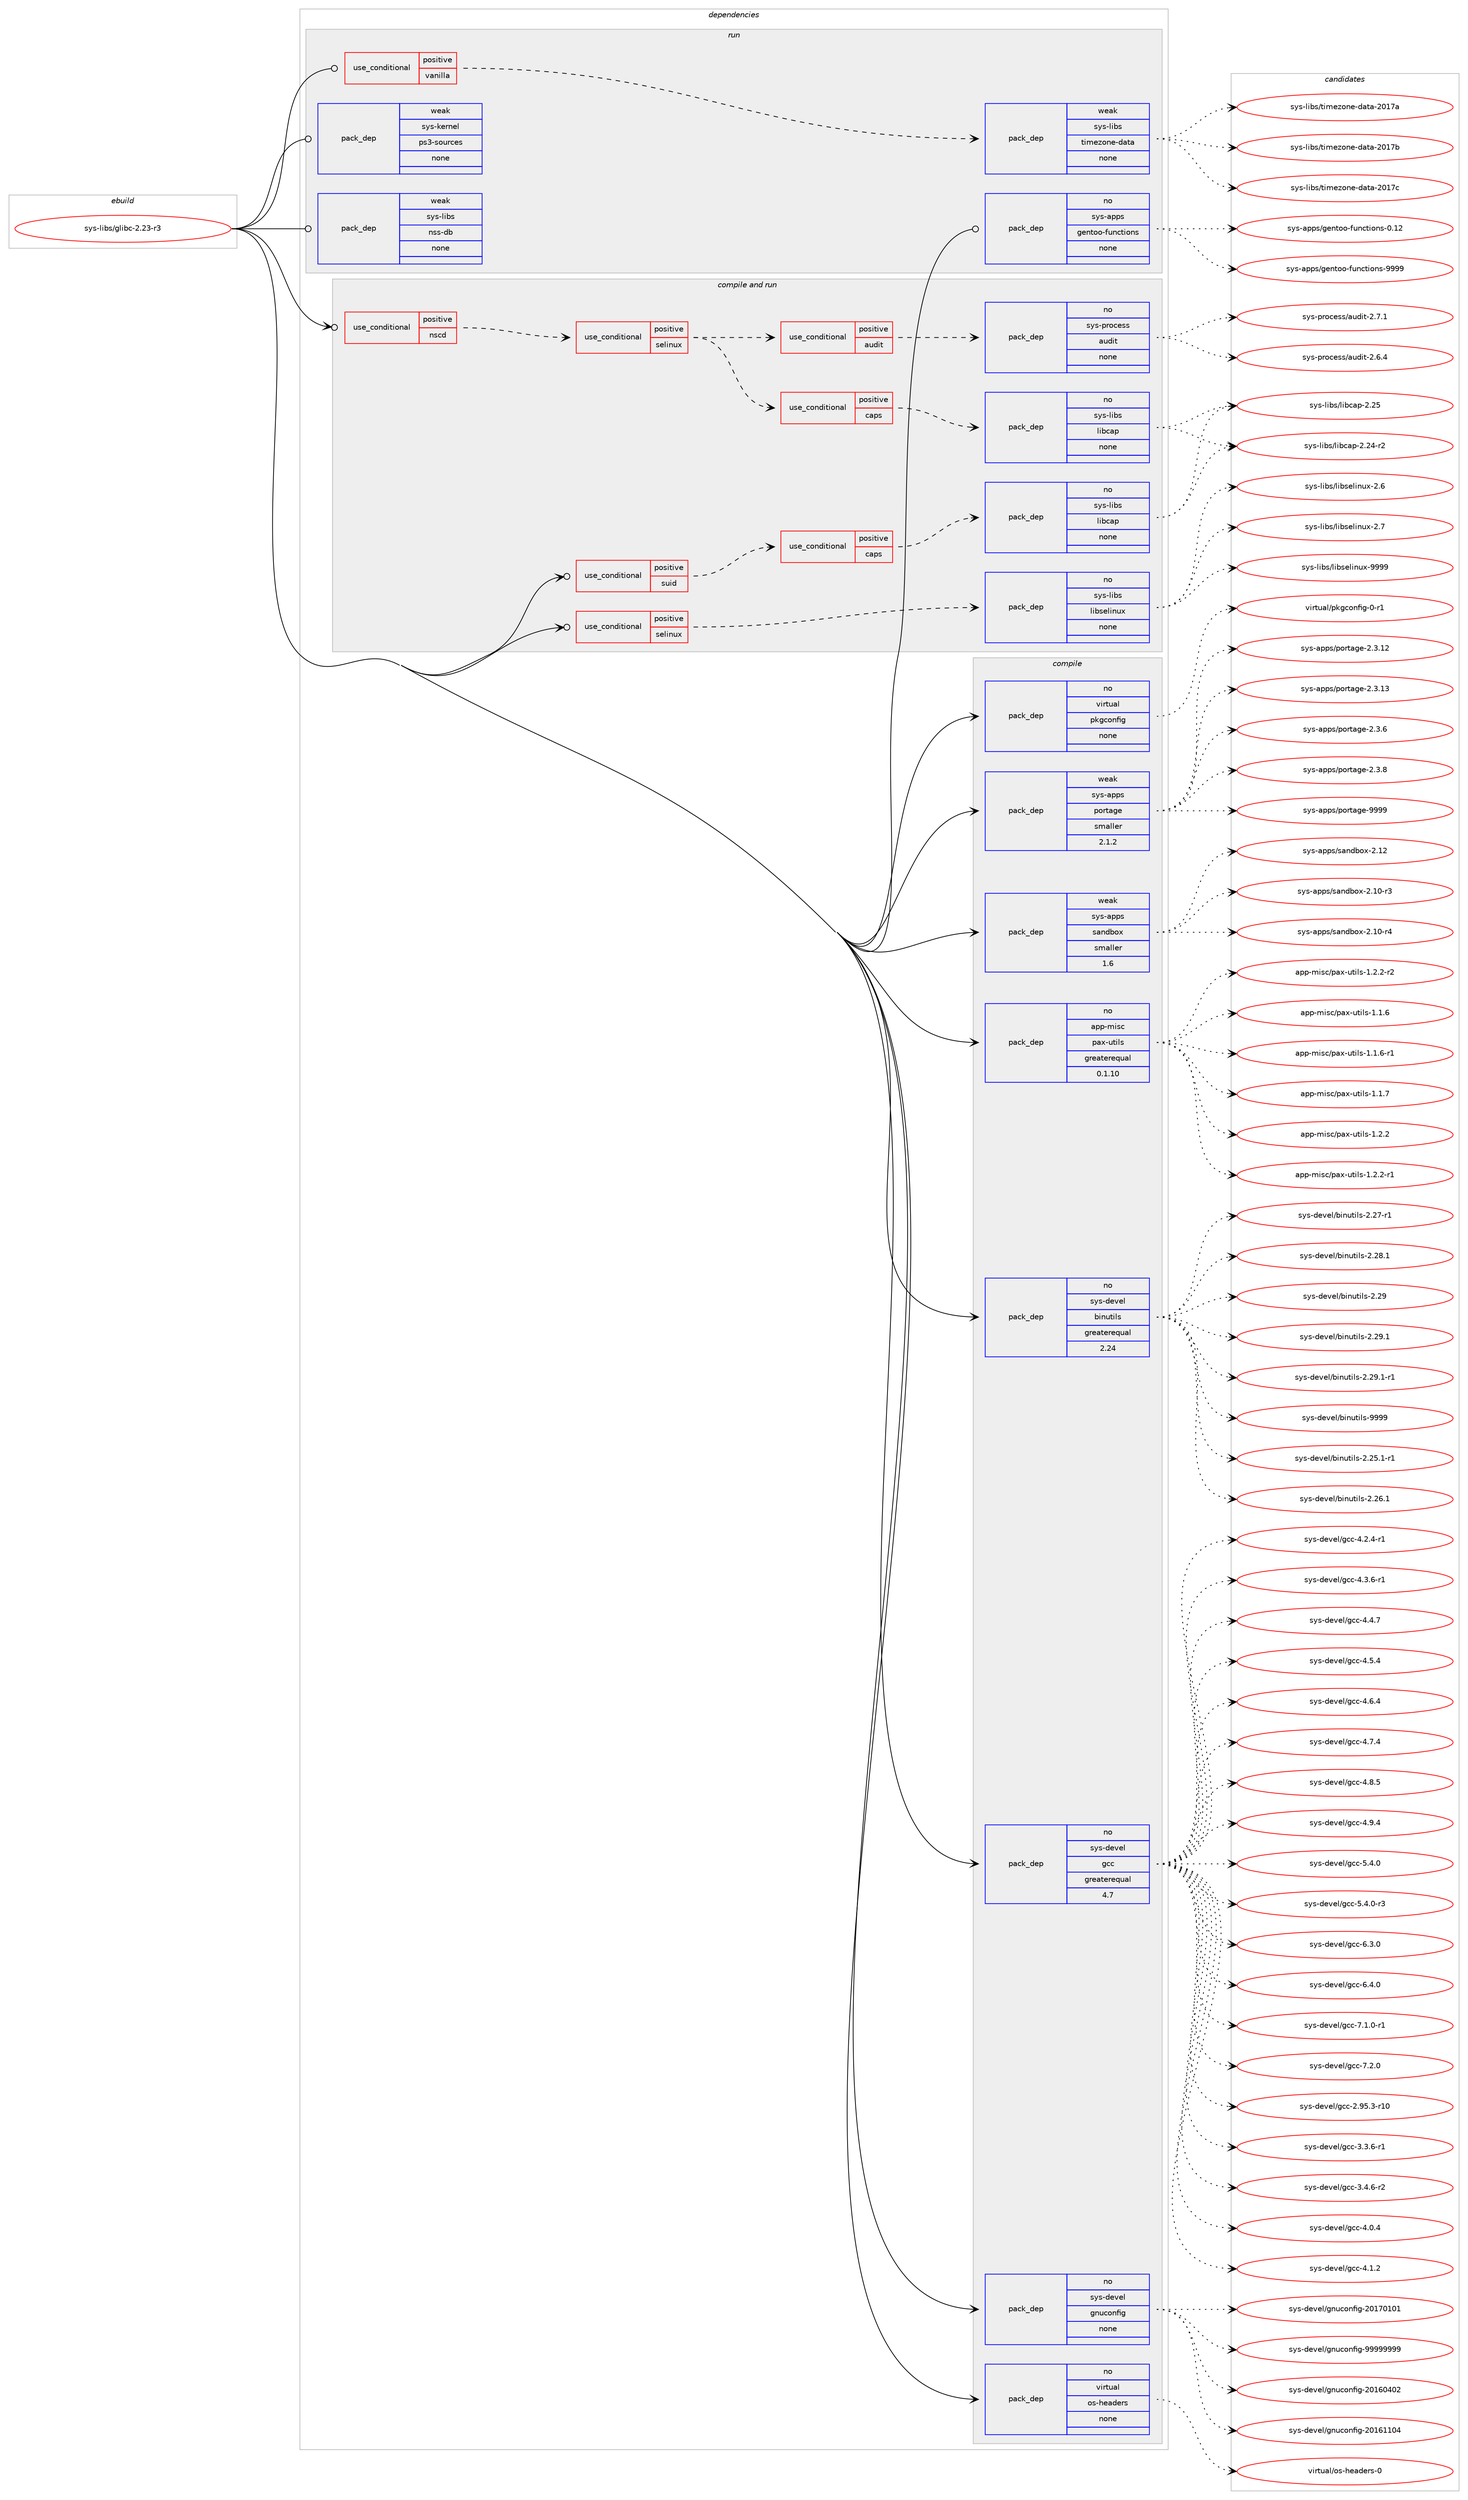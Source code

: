digraph prolog {

# *************
# Graph options
# *************

newrank=true;
concentrate=true;
compound=true;
graph [rankdir=LR,fontname=Helvetica,fontsize=10,ranksep=1.5];#, ranksep=2.5, nodesep=0.2];
edge  [arrowhead=vee];
node  [fontname=Helvetica,fontsize=10];

# **********
# The ebuild
# **********

subgraph cluster_leftcol {
color=gray;
rank=same;
label=<<i>ebuild</i>>;
id [label="sys-libs/glibc-2.23-r3", color=red, width=4, href="../sys-libs/glibc-2.23-r3.svg"];
}

# ****************
# The dependencies
# ****************

subgraph cluster_midcol {
color=gray;
label=<<i>dependencies</i>>;
subgraph cluster_compile {
fillcolor="#eeeeee";
style=filled;
label=<<i>compile</i>>;
subgraph pack367309 {
dependency494149 [label=<<TABLE BORDER="0" CELLBORDER="1" CELLSPACING="0" CELLPADDING="4" WIDTH="220"><TR><TD ROWSPAN="6" CELLPADDING="30">pack_dep</TD></TR><TR><TD WIDTH="110">no</TD></TR><TR><TD>app-misc</TD></TR><TR><TD>pax-utils</TD></TR><TR><TD>greaterequal</TD></TR><TR><TD>0.1.10</TD></TR></TABLE>>, shape=none, color=blue];
}
id:e -> dependency494149:w [weight=20,style="solid",arrowhead="vee"];
subgraph pack367310 {
dependency494150 [label=<<TABLE BORDER="0" CELLBORDER="1" CELLSPACING="0" CELLPADDING="4" WIDTH="220"><TR><TD ROWSPAN="6" CELLPADDING="30">pack_dep</TD></TR><TR><TD WIDTH="110">no</TD></TR><TR><TD>sys-devel</TD></TR><TR><TD>binutils</TD></TR><TR><TD>greaterequal</TD></TR><TR><TD>2.24</TD></TR></TABLE>>, shape=none, color=blue];
}
id:e -> dependency494150:w [weight=20,style="solid",arrowhead="vee"];
subgraph pack367311 {
dependency494151 [label=<<TABLE BORDER="0" CELLBORDER="1" CELLSPACING="0" CELLPADDING="4" WIDTH="220"><TR><TD ROWSPAN="6" CELLPADDING="30">pack_dep</TD></TR><TR><TD WIDTH="110">no</TD></TR><TR><TD>sys-devel</TD></TR><TR><TD>gcc</TD></TR><TR><TD>greaterequal</TD></TR><TR><TD>4.7</TD></TR></TABLE>>, shape=none, color=blue];
}
id:e -> dependency494151:w [weight=20,style="solid",arrowhead="vee"];
subgraph pack367312 {
dependency494152 [label=<<TABLE BORDER="0" CELLBORDER="1" CELLSPACING="0" CELLPADDING="4" WIDTH="220"><TR><TD ROWSPAN="6" CELLPADDING="30">pack_dep</TD></TR><TR><TD WIDTH="110">no</TD></TR><TR><TD>sys-devel</TD></TR><TR><TD>gnuconfig</TD></TR><TR><TD>none</TD></TR><TR><TD></TD></TR></TABLE>>, shape=none, color=blue];
}
id:e -> dependency494152:w [weight=20,style="solid",arrowhead="vee"];
subgraph pack367313 {
dependency494153 [label=<<TABLE BORDER="0" CELLBORDER="1" CELLSPACING="0" CELLPADDING="4" WIDTH="220"><TR><TD ROWSPAN="6" CELLPADDING="30">pack_dep</TD></TR><TR><TD WIDTH="110">no</TD></TR><TR><TD>virtual</TD></TR><TR><TD>os-headers</TD></TR><TR><TD>none</TD></TR><TR><TD></TD></TR></TABLE>>, shape=none, color=blue];
}
id:e -> dependency494153:w [weight=20,style="solid",arrowhead="vee"];
subgraph pack367314 {
dependency494154 [label=<<TABLE BORDER="0" CELLBORDER="1" CELLSPACING="0" CELLPADDING="4" WIDTH="220"><TR><TD ROWSPAN="6" CELLPADDING="30">pack_dep</TD></TR><TR><TD WIDTH="110">no</TD></TR><TR><TD>virtual</TD></TR><TR><TD>pkgconfig</TD></TR><TR><TD>none</TD></TR><TR><TD></TD></TR></TABLE>>, shape=none, color=blue];
}
id:e -> dependency494154:w [weight=20,style="solid",arrowhead="vee"];
subgraph pack367315 {
dependency494155 [label=<<TABLE BORDER="0" CELLBORDER="1" CELLSPACING="0" CELLPADDING="4" WIDTH="220"><TR><TD ROWSPAN="6" CELLPADDING="30">pack_dep</TD></TR><TR><TD WIDTH="110">weak</TD></TR><TR><TD>sys-apps</TD></TR><TR><TD>portage</TD></TR><TR><TD>smaller</TD></TR><TR><TD>2.1.2</TD></TR></TABLE>>, shape=none, color=blue];
}
id:e -> dependency494155:w [weight=20,style="solid",arrowhead="vee"];
subgraph pack367316 {
dependency494156 [label=<<TABLE BORDER="0" CELLBORDER="1" CELLSPACING="0" CELLPADDING="4" WIDTH="220"><TR><TD ROWSPAN="6" CELLPADDING="30">pack_dep</TD></TR><TR><TD WIDTH="110">weak</TD></TR><TR><TD>sys-apps</TD></TR><TR><TD>sandbox</TD></TR><TR><TD>smaller</TD></TR><TR><TD>1.6</TD></TR></TABLE>>, shape=none, color=blue];
}
id:e -> dependency494156:w [weight=20,style="solid",arrowhead="vee"];
}
subgraph cluster_compileandrun {
fillcolor="#eeeeee";
style=filled;
label=<<i>compile and run</i>>;
subgraph cond118117 {
dependency494157 [label=<<TABLE BORDER="0" CELLBORDER="1" CELLSPACING="0" CELLPADDING="4"><TR><TD ROWSPAN="3" CELLPADDING="10">use_conditional</TD></TR><TR><TD>positive</TD></TR><TR><TD>nscd</TD></TR></TABLE>>, shape=none, color=red];
subgraph cond118118 {
dependency494158 [label=<<TABLE BORDER="0" CELLBORDER="1" CELLSPACING="0" CELLPADDING="4"><TR><TD ROWSPAN="3" CELLPADDING="10">use_conditional</TD></TR><TR><TD>positive</TD></TR><TR><TD>selinux</TD></TR></TABLE>>, shape=none, color=red];
subgraph cond118119 {
dependency494159 [label=<<TABLE BORDER="0" CELLBORDER="1" CELLSPACING="0" CELLPADDING="4"><TR><TD ROWSPAN="3" CELLPADDING="10">use_conditional</TD></TR><TR><TD>positive</TD></TR><TR><TD>audit</TD></TR></TABLE>>, shape=none, color=red];
subgraph pack367317 {
dependency494160 [label=<<TABLE BORDER="0" CELLBORDER="1" CELLSPACING="0" CELLPADDING="4" WIDTH="220"><TR><TD ROWSPAN="6" CELLPADDING="30">pack_dep</TD></TR><TR><TD WIDTH="110">no</TD></TR><TR><TD>sys-process</TD></TR><TR><TD>audit</TD></TR><TR><TD>none</TD></TR><TR><TD></TD></TR></TABLE>>, shape=none, color=blue];
}
dependency494159:e -> dependency494160:w [weight=20,style="dashed",arrowhead="vee"];
}
dependency494158:e -> dependency494159:w [weight=20,style="dashed",arrowhead="vee"];
subgraph cond118120 {
dependency494161 [label=<<TABLE BORDER="0" CELLBORDER="1" CELLSPACING="0" CELLPADDING="4"><TR><TD ROWSPAN="3" CELLPADDING="10">use_conditional</TD></TR><TR><TD>positive</TD></TR><TR><TD>caps</TD></TR></TABLE>>, shape=none, color=red];
subgraph pack367318 {
dependency494162 [label=<<TABLE BORDER="0" CELLBORDER="1" CELLSPACING="0" CELLPADDING="4" WIDTH="220"><TR><TD ROWSPAN="6" CELLPADDING="30">pack_dep</TD></TR><TR><TD WIDTH="110">no</TD></TR><TR><TD>sys-libs</TD></TR><TR><TD>libcap</TD></TR><TR><TD>none</TD></TR><TR><TD></TD></TR></TABLE>>, shape=none, color=blue];
}
dependency494161:e -> dependency494162:w [weight=20,style="dashed",arrowhead="vee"];
}
dependency494158:e -> dependency494161:w [weight=20,style="dashed",arrowhead="vee"];
}
dependency494157:e -> dependency494158:w [weight=20,style="dashed",arrowhead="vee"];
}
id:e -> dependency494157:w [weight=20,style="solid",arrowhead="odotvee"];
subgraph cond118121 {
dependency494163 [label=<<TABLE BORDER="0" CELLBORDER="1" CELLSPACING="0" CELLPADDING="4"><TR><TD ROWSPAN="3" CELLPADDING="10">use_conditional</TD></TR><TR><TD>positive</TD></TR><TR><TD>selinux</TD></TR></TABLE>>, shape=none, color=red];
subgraph pack367319 {
dependency494164 [label=<<TABLE BORDER="0" CELLBORDER="1" CELLSPACING="0" CELLPADDING="4" WIDTH="220"><TR><TD ROWSPAN="6" CELLPADDING="30">pack_dep</TD></TR><TR><TD WIDTH="110">no</TD></TR><TR><TD>sys-libs</TD></TR><TR><TD>libselinux</TD></TR><TR><TD>none</TD></TR><TR><TD></TD></TR></TABLE>>, shape=none, color=blue];
}
dependency494163:e -> dependency494164:w [weight=20,style="dashed",arrowhead="vee"];
}
id:e -> dependency494163:w [weight=20,style="solid",arrowhead="odotvee"];
subgraph cond118122 {
dependency494165 [label=<<TABLE BORDER="0" CELLBORDER="1" CELLSPACING="0" CELLPADDING="4"><TR><TD ROWSPAN="3" CELLPADDING="10">use_conditional</TD></TR><TR><TD>positive</TD></TR><TR><TD>suid</TD></TR></TABLE>>, shape=none, color=red];
subgraph cond118123 {
dependency494166 [label=<<TABLE BORDER="0" CELLBORDER="1" CELLSPACING="0" CELLPADDING="4"><TR><TD ROWSPAN="3" CELLPADDING="10">use_conditional</TD></TR><TR><TD>positive</TD></TR><TR><TD>caps</TD></TR></TABLE>>, shape=none, color=red];
subgraph pack367320 {
dependency494167 [label=<<TABLE BORDER="0" CELLBORDER="1" CELLSPACING="0" CELLPADDING="4" WIDTH="220"><TR><TD ROWSPAN="6" CELLPADDING="30">pack_dep</TD></TR><TR><TD WIDTH="110">no</TD></TR><TR><TD>sys-libs</TD></TR><TR><TD>libcap</TD></TR><TR><TD>none</TD></TR><TR><TD></TD></TR></TABLE>>, shape=none, color=blue];
}
dependency494166:e -> dependency494167:w [weight=20,style="dashed",arrowhead="vee"];
}
dependency494165:e -> dependency494166:w [weight=20,style="dashed",arrowhead="vee"];
}
id:e -> dependency494165:w [weight=20,style="solid",arrowhead="odotvee"];
}
subgraph cluster_run {
fillcolor="#eeeeee";
style=filled;
label=<<i>run</i>>;
subgraph cond118124 {
dependency494168 [label=<<TABLE BORDER="0" CELLBORDER="1" CELLSPACING="0" CELLPADDING="4"><TR><TD ROWSPAN="3" CELLPADDING="10">use_conditional</TD></TR><TR><TD>positive</TD></TR><TR><TD>vanilla</TD></TR></TABLE>>, shape=none, color=red];
subgraph pack367321 {
dependency494169 [label=<<TABLE BORDER="0" CELLBORDER="1" CELLSPACING="0" CELLPADDING="4" WIDTH="220"><TR><TD ROWSPAN="6" CELLPADDING="30">pack_dep</TD></TR><TR><TD WIDTH="110">weak</TD></TR><TR><TD>sys-libs</TD></TR><TR><TD>timezone-data</TD></TR><TR><TD>none</TD></TR><TR><TD></TD></TR></TABLE>>, shape=none, color=blue];
}
dependency494168:e -> dependency494169:w [weight=20,style="dashed",arrowhead="vee"];
}
id:e -> dependency494168:w [weight=20,style="solid",arrowhead="odot"];
subgraph pack367322 {
dependency494170 [label=<<TABLE BORDER="0" CELLBORDER="1" CELLSPACING="0" CELLPADDING="4" WIDTH="220"><TR><TD ROWSPAN="6" CELLPADDING="30">pack_dep</TD></TR><TR><TD WIDTH="110">no</TD></TR><TR><TD>sys-apps</TD></TR><TR><TD>gentoo-functions</TD></TR><TR><TD>none</TD></TR><TR><TD></TD></TR></TABLE>>, shape=none, color=blue];
}
id:e -> dependency494170:w [weight=20,style="solid",arrowhead="odot"];
subgraph pack367323 {
dependency494171 [label=<<TABLE BORDER="0" CELLBORDER="1" CELLSPACING="0" CELLPADDING="4" WIDTH="220"><TR><TD ROWSPAN="6" CELLPADDING="30">pack_dep</TD></TR><TR><TD WIDTH="110">weak</TD></TR><TR><TD>sys-kernel</TD></TR><TR><TD>ps3-sources</TD></TR><TR><TD>none</TD></TR><TR><TD></TD></TR></TABLE>>, shape=none, color=blue];
}
id:e -> dependency494171:w [weight=20,style="solid",arrowhead="odot"];
subgraph pack367324 {
dependency494172 [label=<<TABLE BORDER="0" CELLBORDER="1" CELLSPACING="0" CELLPADDING="4" WIDTH="220"><TR><TD ROWSPAN="6" CELLPADDING="30">pack_dep</TD></TR><TR><TD WIDTH="110">weak</TD></TR><TR><TD>sys-libs</TD></TR><TR><TD>nss-db</TD></TR><TR><TD>none</TD></TR><TR><TD></TD></TR></TABLE>>, shape=none, color=blue];
}
id:e -> dependency494172:w [weight=20,style="solid",arrowhead="odot"];
}
}

# **************
# The candidates
# **************

subgraph cluster_choices {
rank=same;
color=gray;
label=<<i>candidates</i>>;

subgraph choice367309 {
color=black;
nodesep=1;
choice971121124510910511599471129712045117116105108115454946494654 [label="app-misc/pax-utils-1.1.6", color=red, width=4,href="../app-misc/pax-utils-1.1.6.svg"];
choice9711211245109105115994711297120451171161051081154549464946544511449 [label="app-misc/pax-utils-1.1.6-r1", color=red, width=4,href="../app-misc/pax-utils-1.1.6-r1.svg"];
choice971121124510910511599471129712045117116105108115454946494655 [label="app-misc/pax-utils-1.1.7", color=red, width=4,href="../app-misc/pax-utils-1.1.7.svg"];
choice971121124510910511599471129712045117116105108115454946504650 [label="app-misc/pax-utils-1.2.2", color=red, width=4,href="../app-misc/pax-utils-1.2.2.svg"];
choice9711211245109105115994711297120451171161051081154549465046504511449 [label="app-misc/pax-utils-1.2.2-r1", color=red, width=4,href="../app-misc/pax-utils-1.2.2-r1.svg"];
choice9711211245109105115994711297120451171161051081154549465046504511450 [label="app-misc/pax-utils-1.2.2-r2", color=red, width=4,href="../app-misc/pax-utils-1.2.2-r2.svg"];
dependency494149:e -> choice971121124510910511599471129712045117116105108115454946494654:w [style=dotted,weight="100"];
dependency494149:e -> choice9711211245109105115994711297120451171161051081154549464946544511449:w [style=dotted,weight="100"];
dependency494149:e -> choice971121124510910511599471129712045117116105108115454946494655:w [style=dotted,weight="100"];
dependency494149:e -> choice971121124510910511599471129712045117116105108115454946504650:w [style=dotted,weight="100"];
dependency494149:e -> choice9711211245109105115994711297120451171161051081154549465046504511449:w [style=dotted,weight="100"];
dependency494149:e -> choice9711211245109105115994711297120451171161051081154549465046504511450:w [style=dotted,weight="100"];
}
subgraph choice367310 {
color=black;
nodesep=1;
choice115121115451001011181011084798105110117116105108115455046505346494511449 [label="sys-devel/binutils-2.25.1-r1", color=red, width=4,href="../sys-devel/binutils-2.25.1-r1.svg"];
choice11512111545100101118101108479810511011711610510811545504650544649 [label="sys-devel/binutils-2.26.1", color=red, width=4,href="../sys-devel/binutils-2.26.1.svg"];
choice11512111545100101118101108479810511011711610510811545504650554511449 [label="sys-devel/binutils-2.27-r1", color=red, width=4,href="../sys-devel/binutils-2.27-r1.svg"];
choice11512111545100101118101108479810511011711610510811545504650564649 [label="sys-devel/binutils-2.28.1", color=red, width=4,href="../sys-devel/binutils-2.28.1.svg"];
choice1151211154510010111810110847981051101171161051081154550465057 [label="sys-devel/binutils-2.29", color=red, width=4,href="../sys-devel/binutils-2.29.svg"];
choice11512111545100101118101108479810511011711610510811545504650574649 [label="sys-devel/binutils-2.29.1", color=red, width=4,href="../sys-devel/binutils-2.29.1.svg"];
choice115121115451001011181011084798105110117116105108115455046505746494511449 [label="sys-devel/binutils-2.29.1-r1", color=red, width=4,href="../sys-devel/binutils-2.29.1-r1.svg"];
choice1151211154510010111810110847981051101171161051081154557575757 [label="sys-devel/binutils-9999", color=red, width=4,href="../sys-devel/binutils-9999.svg"];
dependency494150:e -> choice115121115451001011181011084798105110117116105108115455046505346494511449:w [style=dotted,weight="100"];
dependency494150:e -> choice11512111545100101118101108479810511011711610510811545504650544649:w [style=dotted,weight="100"];
dependency494150:e -> choice11512111545100101118101108479810511011711610510811545504650554511449:w [style=dotted,weight="100"];
dependency494150:e -> choice11512111545100101118101108479810511011711610510811545504650564649:w [style=dotted,weight="100"];
dependency494150:e -> choice1151211154510010111810110847981051101171161051081154550465057:w [style=dotted,weight="100"];
dependency494150:e -> choice11512111545100101118101108479810511011711610510811545504650574649:w [style=dotted,weight="100"];
dependency494150:e -> choice115121115451001011181011084798105110117116105108115455046505746494511449:w [style=dotted,weight="100"];
dependency494150:e -> choice1151211154510010111810110847981051101171161051081154557575757:w [style=dotted,weight="100"];
}
subgraph choice367311 {
color=black;
nodesep=1;
choice1151211154510010111810110847103999945504657534651451144948 [label="sys-devel/gcc-2.95.3-r10", color=red, width=4,href="../sys-devel/gcc-2.95.3-r10.svg"];
choice115121115451001011181011084710399994551465146544511449 [label="sys-devel/gcc-3.3.6-r1", color=red, width=4,href="../sys-devel/gcc-3.3.6-r1.svg"];
choice115121115451001011181011084710399994551465246544511450 [label="sys-devel/gcc-3.4.6-r2", color=red, width=4,href="../sys-devel/gcc-3.4.6-r2.svg"];
choice11512111545100101118101108471039999455246484652 [label="sys-devel/gcc-4.0.4", color=red, width=4,href="../sys-devel/gcc-4.0.4.svg"];
choice11512111545100101118101108471039999455246494650 [label="sys-devel/gcc-4.1.2", color=red, width=4,href="../sys-devel/gcc-4.1.2.svg"];
choice115121115451001011181011084710399994552465046524511449 [label="sys-devel/gcc-4.2.4-r1", color=red, width=4,href="../sys-devel/gcc-4.2.4-r1.svg"];
choice115121115451001011181011084710399994552465146544511449 [label="sys-devel/gcc-4.3.6-r1", color=red, width=4,href="../sys-devel/gcc-4.3.6-r1.svg"];
choice11512111545100101118101108471039999455246524655 [label="sys-devel/gcc-4.4.7", color=red, width=4,href="../sys-devel/gcc-4.4.7.svg"];
choice11512111545100101118101108471039999455246534652 [label="sys-devel/gcc-4.5.4", color=red, width=4,href="../sys-devel/gcc-4.5.4.svg"];
choice11512111545100101118101108471039999455246544652 [label="sys-devel/gcc-4.6.4", color=red, width=4,href="../sys-devel/gcc-4.6.4.svg"];
choice11512111545100101118101108471039999455246554652 [label="sys-devel/gcc-4.7.4", color=red, width=4,href="../sys-devel/gcc-4.7.4.svg"];
choice11512111545100101118101108471039999455246564653 [label="sys-devel/gcc-4.8.5", color=red, width=4,href="../sys-devel/gcc-4.8.5.svg"];
choice11512111545100101118101108471039999455246574652 [label="sys-devel/gcc-4.9.4", color=red, width=4,href="../sys-devel/gcc-4.9.4.svg"];
choice11512111545100101118101108471039999455346524648 [label="sys-devel/gcc-5.4.0", color=red, width=4,href="../sys-devel/gcc-5.4.0.svg"];
choice115121115451001011181011084710399994553465246484511451 [label="sys-devel/gcc-5.4.0-r3", color=red, width=4,href="../sys-devel/gcc-5.4.0-r3.svg"];
choice11512111545100101118101108471039999455446514648 [label="sys-devel/gcc-6.3.0", color=red, width=4,href="../sys-devel/gcc-6.3.0.svg"];
choice11512111545100101118101108471039999455446524648 [label="sys-devel/gcc-6.4.0", color=red, width=4,href="../sys-devel/gcc-6.4.0.svg"];
choice115121115451001011181011084710399994555464946484511449 [label="sys-devel/gcc-7.1.0-r1", color=red, width=4,href="../sys-devel/gcc-7.1.0-r1.svg"];
choice11512111545100101118101108471039999455546504648 [label="sys-devel/gcc-7.2.0", color=red, width=4,href="../sys-devel/gcc-7.2.0.svg"];
dependency494151:e -> choice1151211154510010111810110847103999945504657534651451144948:w [style=dotted,weight="100"];
dependency494151:e -> choice115121115451001011181011084710399994551465146544511449:w [style=dotted,weight="100"];
dependency494151:e -> choice115121115451001011181011084710399994551465246544511450:w [style=dotted,weight="100"];
dependency494151:e -> choice11512111545100101118101108471039999455246484652:w [style=dotted,weight="100"];
dependency494151:e -> choice11512111545100101118101108471039999455246494650:w [style=dotted,weight="100"];
dependency494151:e -> choice115121115451001011181011084710399994552465046524511449:w [style=dotted,weight="100"];
dependency494151:e -> choice115121115451001011181011084710399994552465146544511449:w [style=dotted,weight="100"];
dependency494151:e -> choice11512111545100101118101108471039999455246524655:w [style=dotted,weight="100"];
dependency494151:e -> choice11512111545100101118101108471039999455246534652:w [style=dotted,weight="100"];
dependency494151:e -> choice11512111545100101118101108471039999455246544652:w [style=dotted,weight="100"];
dependency494151:e -> choice11512111545100101118101108471039999455246554652:w [style=dotted,weight="100"];
dependency494151:e -> choice11512111545100101118101108471039999455246564653:w [style=dotted,weight="100"];
dependency494151:e -> choice11512111545100101118101108471039999455246574652:w [style=dotted,weight="100"];
dependency494151:e -> choice11512111545100101118101108471039999455346524648:w [style=dotted,weight="100"];
dependency494151:e -> choice115121115451001011181011084710399994553465246484511451:w [style=dotted,weight="100"];
dependency494151:e -> choice11512111545100101118101108471039999455446514648:w [style=dotted,weight="100"];
dependency494151:e -> choice11512111545100101118101108471039999455446524648:w [style=dotted,weight="100"];
dependency494151:e -> choice115121115451001011181011084710399994555464946484511449:w [style=dotted,weight="100"];
dependency494151:e -> choice11512111545100101118101108471039999455546504648:w [style=dotted,weight="100"];
}
subgraph choice367312 {
color=black;
nodesep=1;
choice115121115451001011181011084710311011799111110102105103455048495448524850 [label="sys-devel/gnuconfig-20160402", color=red, width=4,href="../sys-devel/gnuconfig-20160402.svg"];
choice115121115451001011181011084710311011799111110102105103455048495449494852 [label="sys-devel/gnuconfig-20161104", color=red, width=4,href="../sys-devel/gnuconfig-20161104.svg"];
choice115121115451001011181011084710311011799111110102105103455048495548494849 [label="sys-devel/gnuconfig-20170101", color=red, width=4,href="../sys-devel/gnuconfig-20170101.svg"];
choice115121115451001011181011084710311011799111110102105103455757575757575757 [label="sys-devel/gnuconfig-99999999", color=red, width=4,href="../sys-devel/gnuconfig-99999999.svg"];
dependency494152:e -> choice115121115451001011181011084710311011799111110102105103455048495448524850:w [style=dotted,weight="100"];
dependency494152:e -> choice115121115451001011181011084710311011799111110102105103455048495449494852:w [style=dotted,weight="100"];
dependency494152:e -> choice115121115451001011181011084710311011799111110102105103455048495548494849:w [style=dotted,weight="100"];
dependency494152:e -> choice115121115451001011181011084710311011799111110102105103455757575757575757:w [style=dotted,weight="100"];
}
subgraph choice367313 {
color=black;
nodesep=1;
choice118105114116117971084711111545104101971001011141154548 [label="virtual/os-headers-0", color=red, width=4,href="../virtual/os-headers-0.svg"];
dependency494153:e -> choice118105114116117971084711111545104101971001011141154548:w [style=dotted,weight="100"];
}
subgraph choice367314 {
color=black;
nodesep=1;
choice11810511411611797108471121071039911111010210510345484511449 [label="virtual/pkgconfig-0-r1", color=red, width=4,href="../virtual/pkgconfig-0-r1.svg"];
dependency494154:e -> choice11810511411611797108471121071039911111010210510345484511449:w [style=dotted,weight="100"];
}
subgraph choice367315 {
color=black;
nodesep=1;
choice1151211154597112112115471121111141169710310145504651464950 [label="sys-apps/portage-2.3.12", color=red, width=4,href="../sys-apps/portage-2.3.12.svg"];
choice1151211154597112112115471121111141169710310145504651464951 [label="sys-apps/portage-2.3.13", color=red, width=4,href="../sys-apps/portage-2.3.13.svg"];
choice11512111545971121121154711211111411697103101455046514654 [label="sys-apps/portage-2.3.6", color=red, width=4,href="../sys-apps/portage-2.3.6.svg"];
choice11512111545971121121154711211111411697103101455046514656 [label="sys-apps/portage-2.3.8", color=red, width=4,href="../sys-apps/portage-2.3.8.svg"];
choice115121115459711211211547112111114116971031014557575757 [label="sys-apps/portage-9999", color=red, width=4,href="../sys-apps/portage-9999.svg"];
dependency494155:e -> choice1151211154597112112115471121111141169710310145504651464950:w [style=dotted,weight="100"];
dependency494155:e -> choice1151211154597112112115471121111141169710310145504651464951:w [style=dotted,weight="100"];
dependency494155:e -> choice11512111545971121121154711211111411697103101455046514654:w [style=dotted,weight="100"];
dependency494155:e -> choice11512111545971121121154711211111411697103101455046514656:w [style=dotted,weight="100"];
dependency494155:e -> choice115121115459711211211547112111114116971031014557575757:w [style=dotted,weight="100"];
}
subgraph choice367316 {
color=black;
nodesep=1;
choice115121115459711211211547115971101009811112045504649484511451 [label="sys-apps/sandbox-2.10-r3", color=red, width=4,href="../sys-apps/sandbox-2.10-r3.svg"];
choice115121115459711211211547115971101009811112045504649484511452 [label="sys-apps/sandbox-2.10-r4", color=red, width=4,href="../sys-apps/sandbox-2.10-r4.svg"];
choice11512111545971121121154711597110100981111204550464950 [label="sys-apps/sandbox-2.12", color=red, width=4,href="../sys-apps/sandbox-2.12.svg"];
dependency494156:e -> choice115121115459711211211547115971101009811112045504649484511451:w [style=dotted,weight="100"];
dependency494156:e -> choice115121115459711211211547115971101009811112045504649484511452:w [style=dotted,weight="100"];
dependency494156:e -> choice11512111545971121121154711597110100981111204550464950:w [style=dotted,weight="100"];
}
subgraph choice367317 {
color=black;
nodesep=1;
choice11512111545112114111991011151154797117100105116455046544652 [label="sys-process/audit-2.6.4", color=red, width=4,href="../sys-process/audit-2.6.4.svg"];
choice11512111545112114111991011151154797117100105116455046554649 [label="sys-process/audit-2.7.1", color=red, width=4,href="../sys-process/audit-2.7.1.svg"];
dependency494160:e -> choice11512111545112114111991011151154797117100105116455046544652:w [style=dotted,weight="100"];
dependency494160:e -> choice11512111545112114111991011151154797117100105116455046554649:w [style=dotted,weight="100"];
}
subgraph choice367318 {
color=black;
nodesep=1;
choice11512111545108105981154710810598999711245504650524511450 [label="sys-libs/libcap-2.24-r2", color=red, width=4,href="../sys-libs/libcap-2.24-r2.svg"];
choice1151211154510810598115471081059899971124550465053 [label="sys-libs/libcap-2.25", color=red, width=4,href="../sys-libs/libcap-2.25.svg"];
dependency494162:e -> choice11512111545108105981154710810598999711245504650524511450:w [style=dotted,weight="100"];
dependency494162:e -> choice1151211154510810598115471081059899971124550465053:w [style=dotted,weight="100"];
}
subgraph choice367319 {
color=black;
nodesep=1;
choice1151211154510810598115471081059811510110810511011712045504654 [label="sys-libs/libselinux-2.6", color=red, width=4,href="../sys-libs/libselinux-2.6.svg"];
choice1151211154510810598115471081059811510110810511011712045504655 [label="sys-libs/libselinux-2.7", color=red, width=4,href="../sys-libs/libselinux-2.7.svg"];
choice115121115451081059811547108105981151011081051101171204557575757 [label="sys-libs/libselinux-9999", color=red, width=4,href="../sys-libs/libselinux-9999.svg"];
dependency494164:e -> choice1151211154510810598115471081059811510110810511011712045504654:w [style=dotted,weight="100"];
dependency494164:e -> choice1151211154510810598115471081059811510110810511011712045504655:w [style=dotted,weight="100"];
dependency494164:e -> choice115121115451081059811547108105981151011081051101171204557575757:w [style=dotted,weight="100"];
}
subgraph choice367320 {
color=black;
nodesep=1;
choice11512111545108105981154710810598999711245504650524511450 [label="sys-libs/libcap-2.24-r2", color=red, width=4,href="../sys-libs/libcap-2.24-r2.svg"];
choice1151211154510810598115471081059899971124550465053 [label="sys-libs/libcap-2.25", color=red, width=4,href="../sys-libs/libcap-2.25.svg"];
dependency494167:e -> choice11512111545108105981154710810598999711245504650524511450:w [style=dotted,weight="100"];
dependency494167:e -> choice1151211154510810598115471081059899971124550465053:w [style=dotted,weight="100"];
}
subgraph choice367321 {
color=black;
nodesep=1;
choice115121115451081059811547116105109101122111110101451009711697455048495597 [label="sys-libs/timezone-data-2017a", color=red, width=4,href="../sys-libs/timezone-data-2017a.svg"];
choice115121115451081059811547116105109101122111110101451009711697455048495598 [label="sys-libs/timezone-data-2017b", color=red, width=4,href="../sys-libs/timezone-data-2017b.svg"];
choice115121115451081059811547116105109101122111110101451009711697455048495599 [label="sys-libs/timezone-data-2017c", color=red, width=4,href="../sys-libs/timezone-data-2017c.svg"];
dependency494169:e -> choice115121115451081059811547116105109101122111110101451009711697455048495597:w [style=dotted,weight="100"];
dependency494169:e -> choice115121115451081059811547116105109101122111110101451009711697455048495598:w [style=dotted,weight="100"];
dependency494169:e -> choice115121115451081059811547116105109101122111110101451009711697455048495599:w [style=dotted,weight="100"];
}
subgraph choice367322 {
color=black;
nodesep=1;
choice11512111545971121121154710310111011611111145102117110991161051111101154548464950 [label="sys-apps/gentoo-functions-0.12", color=red, width=4,href="../sys-apps/gentoo-functions-0.12.svg"];
choice11512111545971121121154710310111011611111145102117110991161051111101154557575757 [label="sys-apps/gentoo-functions-9999", color=red, width=4,href="../sys-apps/gentoo-functions-9999.svg"];
dependency494170:e -> choice11512111545971121121154710310111011611111145102117110991161051111101154548464950:w [style=dotted,weight="100"];
dependency494170:e -> choice11512111545971121121154710310111011611111145102117110991161051111101154557575757:w [style=dotted,weight="100"];
}
subgraph choice367323 {
color=black;
nodesep=1;
}
subgraph choice367324 {
color=black;
nodesep=1;
}
}

}
